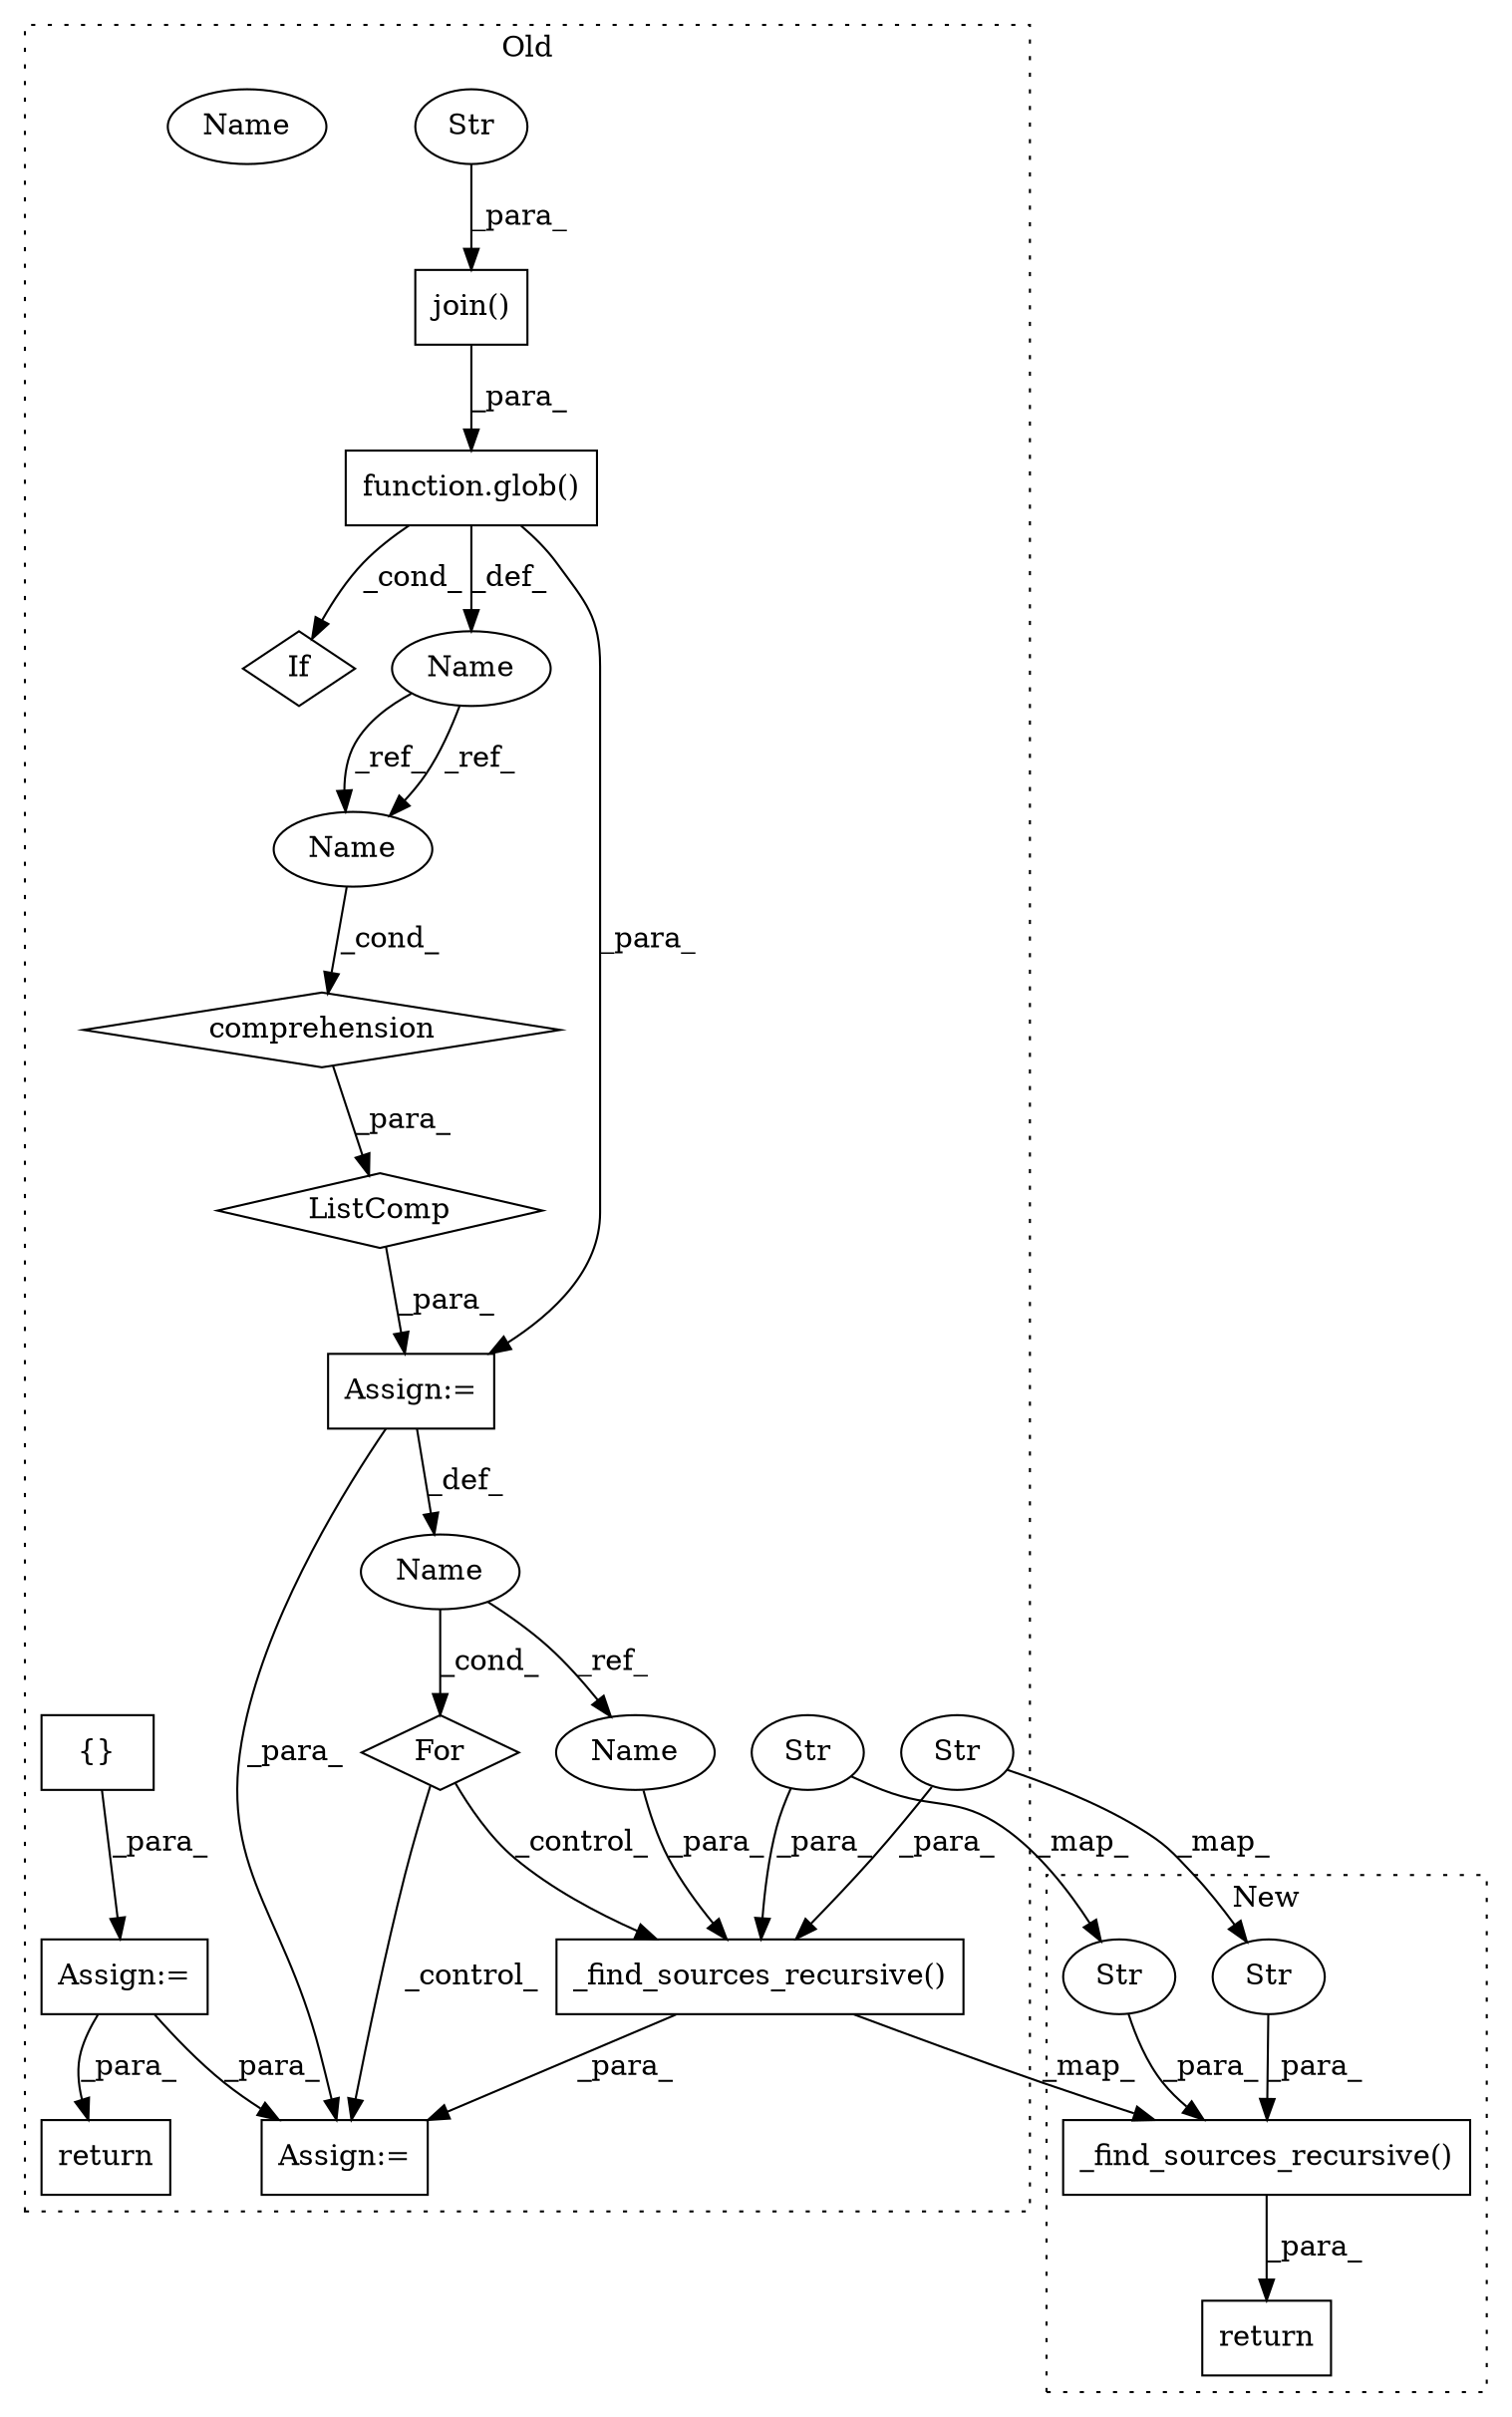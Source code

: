digraph G {
subgraph cluster0 {
1 [label="_find_sources_recursive()" a="75" s="2855,2935" l="45,1" shape="box"];
4 [label="Str" a="66" s="2913" l="6" shape="ellipse"];
6 [label="Str" a="66" s="2921" l="14" shape="ellipse"];
8 [label="join()" a="75" s="2682,2704" l="9,1" shape="box"];
9 [label="If" a="96" s="2722" l="46" shape="diamond"];
10 [label="function.glob()" a="75" s="2677,2705" l="5,1" shape="box"];
11 [label="Str" a="66" s="2697" l="7" shape="ellipse"];
12 [label="Name" a="87" s="2803" l="11" shape="ellipse"];
13 [label="ListComp" a="106" s="2665" l="104" shape="diamond"];
14 [label="Name" a="87" s="2666" l="1" shape="ellipse"];
15 [label="comprehension" a="45" s="2668" l="3" shape="diamond"];
16 [label="Name" a="87" s="2672" l="1" shape="ellipse"];
17 [label="For" a="107" s="2799,2830" l="4,14" shape="diamond"];
18 [label="Assign:=" a="68" s="2662" l="3" shape="box"];
19 [label="Assign:=" a="68" s="2851" l="4" shape="box"];
20 [label="{}" a="59" s="2788,2788" l="2,1" shape="box"];
21 [label="Assign:=" a="68" s="2785" l="3" shape="box"];
22 [label="return" a="93" s="2945" l="7" shape="box"];
23 [label="Name" a="87" s="2900" l="11" shape="ellipse"];
24 [label="Name" a="87" s="2666" l="1" shape="ellipse"];
label = "Old";
style="dotted";
}
subgraph cluster1 {
2 [label="_find_sources_recursive()" a="75" s="2657,2713" l="28,101" shape="box"];
3 [label="Str" a="66" s="2691" l="6" shape="ellipse"];
5 [label="Str" a="66" s="2699" l="14" shape="ellipse"];
7 [label="return" a="93" s="2650" l="7" shape="box"];
label = "New";
style="dotted";
}
1 -> 19 [label="_para_"];
1 -> 2 [label="_map_"];
2 -> 7 [label="_para_"];
3 -> 2 [label="_para_"];
4 -> 1 [label="_para_"];
4 -> 3 [label="_map_"];
5 -> 2 [label="_para_"];
6 -> 1 [label="_para_"];
6 -> 5 [label="_map_"];
8 -> 10 [label="_para_"];
10 -> 16 [label="_def_"];
10 -> 9 [label="_cond_"];
10 -> 18 [label="_para_"];
11 -> 8 [label="_para_"];
12 -> 23 [label="_ref_"];
12 -> 17 [label="_cond_"];
13 -> 18 [label="_para_"];
15 -> 13 [label="_para_"];
16 -> 24 [label="_ref_"];
16 -> 24 [label="_ref_"];
17 -> 19 [label="_control_"];
17 -> 1 [label="_control_"];
18 -> 12 [label="_def_"];
18 -> 19 [label="_para_"];
20 -> 21 [label="_para_"];
21 -> 19 [label="_para_"];
21 -> 22 [label="_para_"];
23 -> 1 [label="_para_"];
24 -> 15 [label="_cond_"];
}